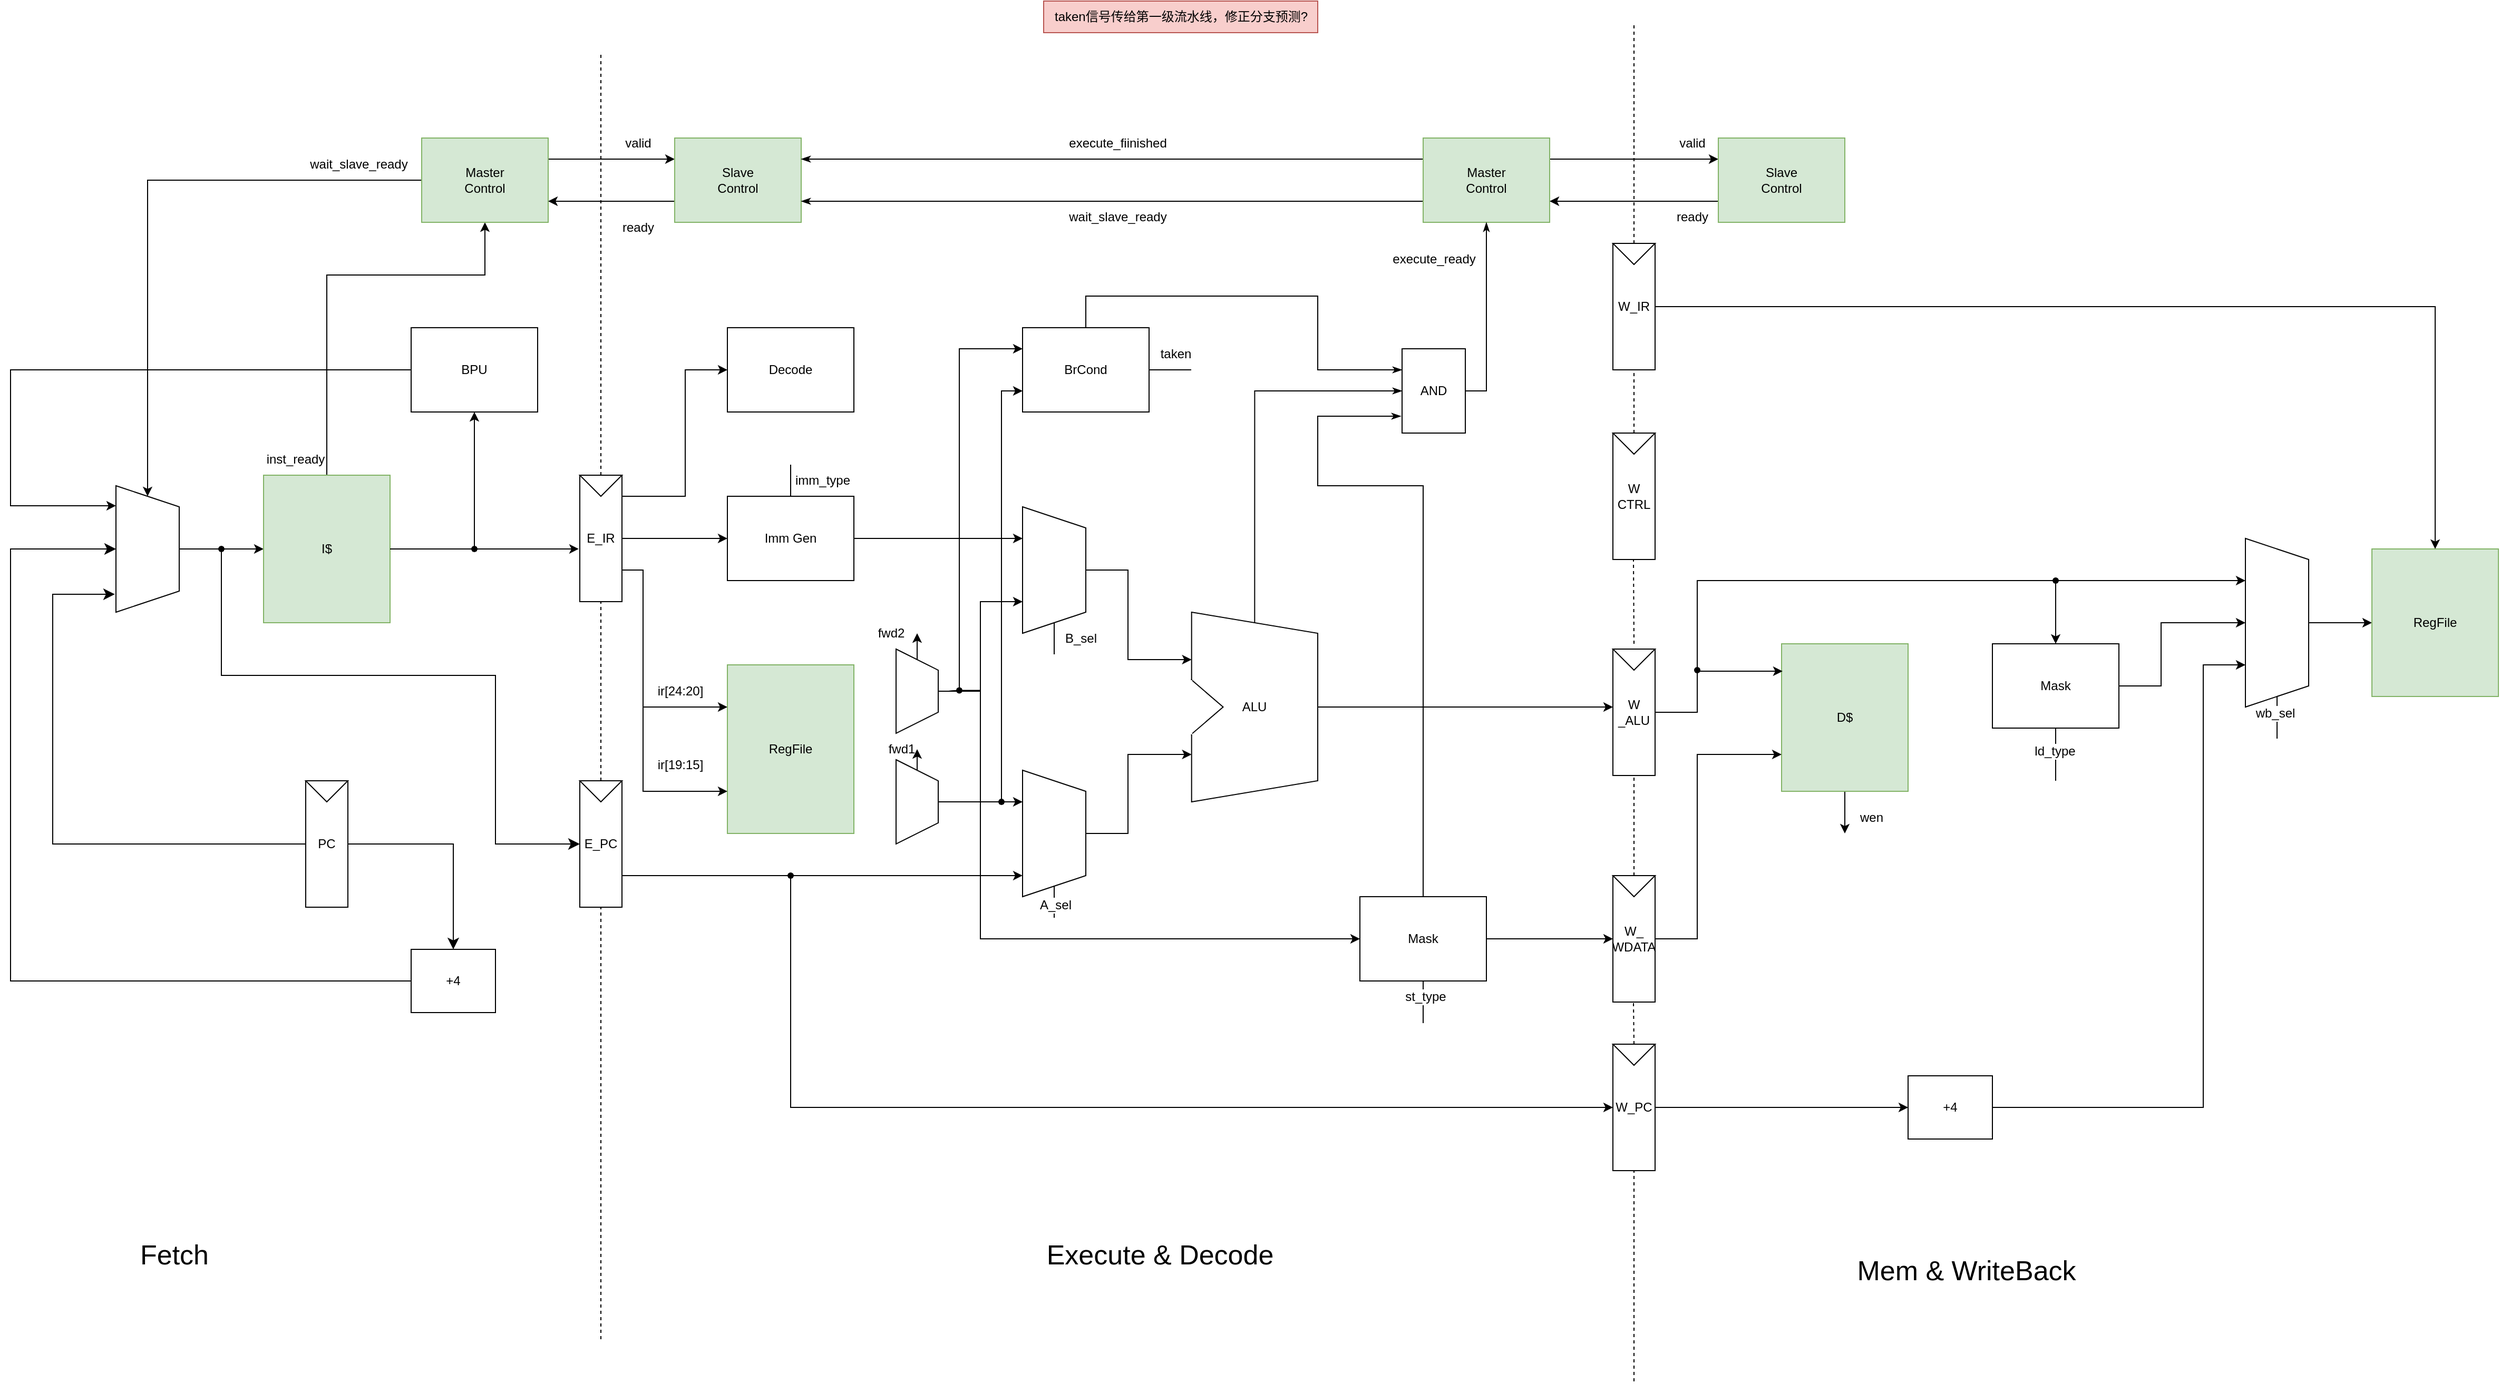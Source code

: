 <mxfile>
    <diagram id="tidNuWiKpnbYSc2BVBa2" name="Page-1">
        <mxGraphModel dx="2038" dy="1587" grid="1" gridSize="10" guides="1" tooltips="1" connect="1" arrows="1" fold="1" page="0" pageScale="1" pageWidth="850" pageHeight="1100" math="0" shadow="0">
            <root>
                <mxCell id="0"/>
                <mxCell id="1" parent="0"/>
                <mxCell id="13" style="edgeStyle=none;html=1;entryX=0;entryY=0.5;entryDx=0;entryDy=0;" parent="1" source="3" target="10" edge="1">
                    <mxGeometry relative="1" as="geometry"/>
                </mxCell>
                <mxCell id="3" value="" style="shape=trapezoid;perimeter=trapezoidPerimeter;whiteSpace=wrap;html=1;fixedSize=1;direction=south;" parent="1" vertex="1">
                    <mxGeometry x="-60" y="310" width="60" height="120" as="geometry"/>
                </mxCell>
                <mxCell id="5" value="" style="group" parent="1" vertex="1" connectable="0">
                    <mxGeometry x="120" y="590" width="40" height="120" as="geometry"/>
                </mxCell>
                <mxCell id="2" value="PC" style="rounded=0;whiteSpace=wrap;html=1;direction=south;" parent="5" vertex="1">
                    <mxGeometry width="40" height="120" as="geometry"/>
                </mxCell>
                <mxCell id="4" value="" style="triangle;whiteSpace=wrap;html=1;direction=south;" parent="5" vertex="1">
                    <mxGeometry width="40" height="20" as="geometry"/>
                </mxCell>
                <mxCell id="6" value="+4" style="rounded=0;whiteSpace=wrap;html=1;" parent="1" vertex="1">
                    <mxGeometry x="220" y="750" width="80" height="60" as="geometry"/>
                </mxCell>
                <mxCell id="135" style="edgeStyle=orthogonalEdgeStyle;rounded=0;html=1;entryX=0.583;entryY=1.025;entryDx=0;entryDy=0;fontSize=12;entryPerimeter=0;" parent="1" source="10" target="32" edge="1">
                    <mxGeometry relative="1" as="geometry">
                        <Array as="points"/>
                    </mxGeometry>
                </mxCell>
                <mxCell id="137" style="edgeStyle=orthogonalEdgeStyle;rounded=0;html=1;entryX=0.5;entryY=1;entryDx=0;entryDy=0;fontSize=12;startArrow=none;" parent="1" source="149" target="136" edge="1">
                    <mxGeometry relative="1" as="geometry"/>
                </mxCell>
                <mxCell id="140" style="edgeStyle=orthogonalEdgeStyle;rounded=0;html=1;exitX=0.5;exitY=0;exitDx=0;exitDy=0;entryX=0.5;entryY=1;entryDx=0;entryDy=0;fontSize=12;" parent="1" source="10" target="79" edge="1">
                    <mxGeometry relative="1" as="geometry">
                        <Array as="points">
                            <mxPoint x="140" y="110"/>
                            <mxPoint x="290" y="110"/>
                        </Array>
                    </mxGeometry>
                </mxCell>
                <mxCell id="10" value="I$" style="rounded=0;whiteSpace=wrap;html=1;fillColor=#d5e8d4;strokeColor=#82b366;" parent="1" vertex="1">
                    <mxGeometry x="80" y="300" width="120" height="140" as="geometry"/>
                </mxCell>
                <mxCell id="24" value="" style="edgeStyle=segmentEdgeStyle;endArrow=classic;html=1;curved=0;rounded=0;endSize=8;startSize=8;" parent="1" target="6" edge="1">
                    <mxGeometry width="50" height="50" relative="1" as="geometry">
                        <mxPoint x="160" y="650" as="sourcePoint"/>
                        <mxPoint x="210" y="600" as="targetPoint"/>
                    </mxGeometry>
                </mxCell>
                <mxCell id="26" value="" style="edgeStyle=elbowEdgeStyle;elbow=vertical;endArrow=classic;html=1;curved=0;rounded=0;endSize=8;startSize=8;exitX=0.5;exitY=1;exitDx=0;exitDy=0;entryX=0.858;entryY=1.017;entryDx=0;entryDy=0;entryPerimeter=0;" parent="1" source="2" target="3" edge="1">
                    <mxGeometry width="50" height="50" relative="1" as="geometry">
                        <mxPoint x="-10" y="530" as="sourcePoint"/>
                        <mxPoint x="40" y="480" as="targetPoint"/>
                        <Array as="points">
                            <mxPoint x="-120" y="410"/>
                            <mxPoint x="-120" y="470"/>
                            <mxPoint x="90" y="540"/>
                        </Array>
                    </mxGeometry>
                </mxCell>
                <mxCell id="30" value="" style="edgeStyle=segmentEdgeStyle;endArrow=classic;html=1;curved=0;rounded=0;endSize=8;startSize=8;entryX=0.5;entryY=1;entryDx=0;entryDy=0;" parent="1" target="3" edge="1">
                    <mxGeometry width="50" height="50" relative="1" as="geometry">
                        <mxPoint x="220" y="780" as="sourcePoint"/>
                        <mxPoint x="270" y="620" as="targetPoint"/>
                        <Array as="points">
                            <mxPoint x="-160" y="780"/>
                            <mxPoint x="-160" y="370"/>
                        </Array>
                    </mxGeometry>
                </mxCell>
                <mxCell id="31" value="" style="group;fillColor=#f8cecc;strokeColor=#b85450;" parent="1" vertex="1" connectable="0">
                    <mxGeometry x="380" y="300" width="40" height="120" as="geometry"/>
                </mxCell>
                <mxCell id="32" value="E_IR" style="rounded=0;whiteSpace=wrap;html=1;direction=south;" parent="31" vertex="1">
                    <mxGeometry width="40" height="120" as="geometry"/>
                </mxCell>
                <mxCell id="33" value="" style="triangle;whiteSpace=wrap;html=1;direction=south;" parent="31" vertex="1">
                    <mxGeometry width="40" height="20" as="geometry"/>
                </mxCell>
                <mxCell id="127" style="edgeStyle=orthogonalEdgeStyle;rounded=0;html=1;exitX=1;exitY=0.5;exitDx=0;exitDy=0;entryX=0.25;entryY=1;entryDx=0;entryDy=0;fontSize=12;" parent="1" source="36" target="47" edge="1">
                    <mxGeometry relative="1" as="geometry"/>
                </mxCell>
                <mxCell id="212" style="edgeStyle=orthogonalEdgeStyle;rounded=0;html=1;exitX=0.5;exitY=0;exitDx=0;exitDy=0;fontSize=12;endArrow=none;endFill=0;" parent="1" source="36" edge="1">
                    <mxGeometry relative="1" as="geometry">
                        <mxPoint x="580" y="290" as="targetPoint"/>
                    </mxGeometry>
                </mxCell>
                <mxCell id="36" value="Imm Gen" style="rounded=0;whiteSpace=wrap;html=1;" parent="1" vertex="1">
                    <mxGeometry x="520" y="320" width="120" height="80" as="geometry"/>
                </mxCell>
                <mxCell id="37" value="RegFile" style="rounded=0;whiteSpace=wrap;html=1;fillColor=#d5e8d4;strokeColor=#82b366;" parent="1" vertex="1">
                    <mxGeometry x="520" y="480" width="120" height="160" as="geometry"/>
                </mxCell>
                <mxCell id="117" style="edgeStyle=orthogonalEdgeStyle;rounded=0;html=1;exitX=0;exitY=0.5;exitDx=0;exitDy=0;fontSize=12;" parent="1" source="38" edge="1">
                    <mxGeometry relative="1" as="geometry">
                        <mxPoint x="700" y="450" as="targetPoint"/>
                    </mxGeometry>
                </mxCell>
                <mxCell id="128" style="edgeStyle=orthogonalEdgeStyle;rounded=0;html=1;entryX=0.75;entryY=1;entryDx=0;entryDy=0;fontSize=12;" parent="1" source="38" target="47" edge="1">
                    <mxGeometry relative="1" as="geometry"/>
                </mxCell>
                <mxCell id="131" style="edgeStyle=orthogonalEdgeStyle;rounded=0;html=1;entryX=0;entryY=0.5;entryDx=0;entryDy=0;fontSize=12;startArrow=none;" parent="1" source="143" target="48" edge="1">
                    <mxGeometry relative="1" as="geometry">
                        <Array as="points">
                            <mxPoint x="760" y="505"/>
                            <mxPoint x="760" y="740"/>
                        </Array>
                    </mxGeometry>
                </mxCell>
                <mxCell id="141" style="edgeStyle=orthogonalEdgeStyle;rounded=0;html=1;entryX=0;entryY=0.25;entryDx=0;entryDy=0;fontSize=12;startArrow=none;" parent="1" source="143" target="39" edge="1">
                    <mxGeometry relative="1" as="geometry">
                        <Array as="points">
                            <mxPoint x="740" y="505"/>
                            <mxPoint x="740" y="180"/>
                        </Array>
                    </mxGeometry>
                </mxCell>
                <mxCell id="38" value="" style="shape=trapezoid;perimeter=trapezoidPerimeter;whiteSpace=wrap;html=1;fixedSize=1;direction=south;" parent="1" vertex="1">
                    <mxGeometry x="680" y="465" width="40" height="80" as="geometry"/>
                </mxCell>
                <mxCell id="214" style="edgeStyle=orthogonalEdgeStyle;rounded=0;html=1;exitX=1;exitY=0.5;exitDx=0;exitDy=0;fontSize=12;endArrow=none;endFill=0;" parent="1" source="39" edge="1">
                    <mxGeometry relative="1" as="geometry">
                        <mxPoint x="960" y="200" as="targetPoint"/>
                    </mxGeometry>
                </mxCell>
                <mxCell id="226" style="edgeStyle=orthogonalEdgeStyle;rounded=0;html=1;entryX=0;entryY=0.25;entryDx=0;entryDy=0;entryPerimeter=0;fontSize=12;endArrow=classicThin;endFill=1;" parent="1" source="39" target="218" edge="1">
                    <mxGeometry relative="1" as="geometry">
                        <Array as="points">
                            <mxPoint x="860" y="130"/>
                            <mxPoint x="1080" y="130"/>
                            <mxPoint x="1080" y="200"/>
                        </Array>
                    </mxGeometry>
                </mxCell>
                <mxCell id="39" value="BrCond" style="rounded=0;whiteSpace=wrap;html=1;" parent="1" vertex="1">
                    <mxGeometry x="800" y="160" width="120" height="80" as="geometry"/>
                </mxCell>
                <mxCell id="121" style="edgeStyle=orthogonalEdgeStyle;rounded=0;html=1;exitX=1;exitY=0.5;exitDx=0;exitDy=0;fontSize=12;endArrow=none;endFill=0;" parent="1" source="46" edge="1">
                    <mxGeometry relative="1" as="geometry">
                        <mxPoint x="830" y="720" as="targetPoint"/>
                        <Array as="points">
                            <mxPoint x="830" y="720"/>
                            <mxPoint x="830" y="720"/>
                        </Array>
                    </mxGeometry>
                </mxCell>
                <mxCell id="208" value="A_sel" style="edgeLabel;html=1;align=center;verticalAlign=middle;resizable=0;points=[];fontSize=12;" parent="121" vertex="1" connectable="0">
                    <mxGeometry x="0.2" y="1" relative="1" as="geometry">
                        <mxPoint as="offset"/>
                    </mxGeometry>
                </mxCell>
                <mxCell id="130" style="edgeStyle=orthogonalEdgeStyle;rounded=0;html=1;entryX=0.75;entryY=1;entryDx=0;entryDy=0;fontSize=12;" parent="1" source="46" target="41" edge="1">
                    <mxGeometry relative="1" as="geometry">
                        <Array as="points">
                            <mxPoint x="900" y="640"/>
                            <mxPoint x="900" y="565"/>
                        </Array>
                    </mxGeometry>
                </mxCell>
                <mxCell id="46" value="" style="shape=trapezoid;perimeter=trapezoidPerimeter;whiteSpace=wrap;html=1;fixedSize=1;direction=south;" parent="1" vertex="1">
                    <mxGeometry x="800" y="580" width="60" height="120" as="geometry"/>
                </mxCell>
                <mxCell id="129" style="edgeStyle=orthogonalEdgeStyle;rounded=0;html=1;entryX=0.25;entryY=1;entryDx=0;entryDy=0;fontSize=12;" parent="1" source="47" target="41" edge="1">
                    <mxGeometry relative="1" as="geometry">
                        <Array as="points">
                            <mxPoint x="900" y="390"/>
                            <mxPoint x="900" y="475"/>
                        </Array>
                    </mxGeometry>
                </mxCell>
                <mxCell id="210" style="edgeStyle=orthogonalEdgeStyle;rounded=0;html=1;exitX=1;exitY=0.5;exitDx=0;exitDy=0;fontSize=12;endArrow=none;endFill=0;" parent="1" source="47" edge="1">
                    <mxGeometry relative="1" as="geometry">
                        <mxPoint x="830" y="470" as="targetPoint"/>
                    </mxGeometry>
                </mxCell>
                <mxCell id="47" value="" style="shape=trapezoid;perimeter=trapezoidPerimeter;whiteSpace=wrap;html=1;fixedSize=1;direction=south;" parent="1" vertex="1">
                    <mxGeometry x="800" y="330" width="60" height="120" as="geometry"/>
                </mxCell>
                <mxCell id="133" style="edgeStyle=orthogonalEdgeStyle;rounded=0;html=1;exitX=0.5;exitY=1;exitDx=0;exitDy=0;fontSize=12;endArrow=none;endFill=0;" parent="1" source="48" edge="1">
                    <mxGeometry relative="1" as="geometry">
                        <mxPoint x="1180" y="820" as="targetPoint"/>
                    </mxGeometry>
                </mxCell>
                <mxCell id="207" value="st_type" style="edgeLabel;html=1;align=center;verticalAlign=middle;resizable=0;points=[];fontSize=12;" parent="133" vertex="1" connectable="0">
                    <mxGeometry x="-0.291" y="2" relative="1" as="geometry">
                        <mxPoint as="offset"/>
                    </mxGeometry>
                </mxCell>
                <mxCell id="178" style="edgeStyle=orthogonalEdgeStyle;rounded=0;html=1;exitX=1;exitY=0.5;exitDx=0;exitDy=0;fontSize=12;entryX=0.5;entryY=1;entryDx=0;entryDy=0;" parent="1" source="48" target="180" edge="1">
                    <mxGeometry relative="1" as="geometry">
                        <mxPoint x="1350" y="740" as="targetPoint"/>
                    </mxGeometry>
                </mxCell>
                <mxCell id="225" style="edgeStyle=orthogonalEdgeStyle;rounded=0;html=1;exitX=0.5;exitY=0;exitDx=0;exitDy=0;fontSize=12;endArrow=classicThin;endFill=1;entryX=-0.017;entryY=0.8;entryDx=0;entryDy=0;entryPerimeter=0;" parent="1" source="48" target="218" edge="1">
                    <mxGeometry relative="1" as="geometry">
                        <mxPoint x="1200" y="400" as="targetPoint"/>
                        <Array as="points">
                            <mxPoint x="1180" y="310"/>
                            <mxPoint x="1080" y="310"/>
                            <mxPoint x="1080" y="244"/>
                        </Array>
                    </mxGeometry>
                </mxCell>
                <mxCell id="48" value="Mask" style="rounded=0;whiteSpace=wrap;html=1;" parent="1" vertex="1">
                    <mxGeometry x="1120" y="700" width="120" height="80" as="geometry"/>
                </mxCell>
                <mxCell id="51" value="" style="group" parent="1" vertex="1" connectable="0">
                    <mxGeometry x="960" y="430" width="120" height="180" as="geometry"/>
                </mxCell>
                <mxCell id="41" value="ALU" style="shape=trapezoid;perimeter=trapezoidPerimeter;whiteSpace=wrap;html=1;fixedSize=1;direction=south;container=0;" parent="51" vertex="1">
                    <mxGeometry x="0.344" width="119.656" height="180" as="geometry"/>
                </mxCell>
                <mxCell id="42" value="" style="triangle;whiteSpace=wrap;html=1;container=0;" parent="51" vertex="1">
                    <mxGeometry x="0.344" y="64.286" width="29.914" height="51.429" as="geometry"/>
                </mxCell>
                <mxCell id="44" value="" style="endArrow=none;html=1;strokeColor=#FFFFFF;strokeWidth=1.5;rounded=1;startSize=3;endSize=3;" parent="51" edge="1">
                    <mxGeometry width="50" height="50" relative="1" as="geometry">
                        <mxPoint y="115.714" as="sourcePoint"/>
                        <mxPoint y="64.286" as="targetPoint"/>
                    </mxGeometry>
                </mxCell>
                <mxCell id="118" style="edgeStyle=orthogonalEdgeStyle;rounded=0;html=1;exitX=0;exitY=0.5;exitDx=0;exitDy=0;fontSize=12;" parent="1" source="52" edge="1">
                    <mxGeometry relative="1" as="geometry">
                        <mxPoint x="700" y="560" as="targetPoint"/>
                    </mxGeometry>
                </mxCell>
                <mxCell id="125" style="edgeStyle=orthogonalEdgeStyle;rounded=0;html=1;entryX=0.25;entryY=1;entryDx=0;entryDy=0;fontSize=12;" parent="1" source="52" target="46" edge="1">
                    <mxGeometry relative="1" as="geometry"/>
                </mxCell>
                <mxCell id="144" style="edgeStyle=orthogonalEdgeStyle;rounded=0;html=1;exitDx=0;exitDy=0;fontSize=12;entryX=0;entryY=0.75;entryDx=0;entryDy=0;startArrow=none;" parent="1" source="147" target="39" edge="1">
                    <mxGeometry relative="1" as="geometry">
                        <mxPoint x="760" y="160" as="targetPoint"/>
                        <Array as="points">
                            <mxPoint x="780" y="610"/>
                            <mxPoint x="780" y="220"/>
                        </Array>
                    </mxGeometry>
                </mxCell>
                <mxCell id="52" value="" style="shape=trapezoid;perimeter=trapezoidPerimeter;whiteSpace=wrap;html=1;fixedSize=1;direction=south;" parent="1" vertex="1">
                    <mxGeometry x="680" y="570" width="40" height="80" as="geometry"/>
                </mxCell>
                <mxCell id="53" value="" style="group" parent="1" vertex="1" connectable="0">
                    <mxGeometry x="1360" y="840" width="40" height="120" as="geometry"/>
                </mxCell>
                <mxCell id="54" value="W_PC" style="rounded=0;whiteSpace=wrap;html=1;direction=south;" parent="53" vertex="1">
                    <mxGeometry width="40" height="120" as="geometry"/>
                </mxCell>
                <mxCell id="55" value="" style="triangle;whiteSpace=wrap;html=1;direction=south;" parent="53" vertex="1">
                    <mxGeometry width="40" height="20" as="geometry"/>
                </mxCell>
                <mxCell id="57" value="" style="group" parent="1" vertex="1" connectable="0">
                    <mxGeometry x="1360" y="465" width="40" height="120" as="geometry"/>
                </mxCell>
                <mxCell id="58" value="W&lt;br&gt;_ALU" style="rounded=0;whiteSpace=wrap;html=1;direction=south;" parent="57" vertex="1">
                    <mxGeometry width="40" height="120" as="geometry"/>
                </mxCell>
                <mxCell id="59" value="" style="triangle;whiteSpace=wrap;html=1;direction=south;" parent="57" vertex="1">
                    <mxGeometry width="40" height="20" as="geometry"/>
                </mxCell>
                <mxCell id="60" value="" style="group" parent="1" vertex="1" connectable="0">
                    <mxGeometry x="1360" y="80" width="40" height="120" as="geometry"/>
                </mxCell>
                <mxCell id="61" value="W_IR" style="rounded=0;whiteSpace=wrap;html=1;direction=south;" parent="60" vertex="1">
                    <mxGeometry width="40" height="120" as="geometry"/>
                </mxCell>
                <mxCell id="62" value="" style="triangle;whiteSpace=wrap;html=1;direction=south;" parent="60" vertex="1">
                    <mxGeometry width="40" height="20" as="geometry"/>
                </mxCell>
                <mxCell id="183" style="edgeStyle=orthogonalEdgeStyle;rounded=0;html=1;exitX=0.5;exitY=1;exitDx=0;exitDy=0;fontSize=12;" parent="1" source="67" edge="1">
                    <mxGeometry relative="1" as="geometry">
                        <mxPoint x="1580" y="640" as="targetPoint"/>
                    </mxGeometry>
                </mxCell>
                <mxCell id="67" value="D$" style="rounded=0;whiteSpace=wrap;html=1;fillColor=#d5e8d4;strokeColor=#82b366;" parent="1" vertex="1">
                    <mxGeometry x="1520" y="460" width="120" height="140" as="geometry"/>
                </mxCell>
                <mxCell id="191" style="edgeStyle=orthogonalEdgeStyle;rounded=0;html=1;entryX=0.5;entryY=1;entryDx=0;entryDy=0;fontSize=12;" parent="1" source="68" target="72" edge="1">
                    <mxGeometry relative="1" as="geometry">
                        <Array as="points">
                            <mxPoint x="1880" y="500"/>
                            <mxPoint x="1880" y="440"/>
                        </Array>
                    </mxGeometry>
                </mxCell>
                <mxCell id="203" style="edgeStyle=orthogonalEdgeStyle;rounded=0;html=1;exitX=0.5;exitY=1;exitDx=0;exitDy=0;fontSize=12;endArrow=none;endFill=0;" parent="1" source="68" edge="1">
                    <mxGeometry relative="1" as="geometry">
                        <mxPoint x="1780" y="590" as="targetPoint"/>
                        <Array as="points">
                            <mxPoint x="1780" y="570"/>
                            <mxPoint x="1780" y="570"/>
                        </Array>
                    </mxGeometry>
                </mxCell>
                <mxCell id="205" value="ld_type" style="edgeLabel;html=1;align=center;verticalAlign=middle;resizable=0;points=[];fontSize=12;" parent="203" vertex="1" connectable="0">
                    <mxGeometry x="-0.14" y="-1" relative="1" as="geometry">
                        <mxPoint as="offset"/>
                    </mxGeometry>
                </mxCell>
                <mxCell id="68" value="Mask" style="rounded=0;whiteSpace=wrap;html=1;" parent="1" vertex="1">
                    <mxGeometry x="1720" y="460" width="120" height="80" as="geometry"/>
                </mxCell>
                <mxCell id="192" style="edgeStyle=orthogonalEdgeStyle;rounded=0;html=1;entryX=0.75;entryY=1;entryDx=0;entryDy=0;fontSize=12;" parent="1" source="70" target="72" edge="1">
                    <mxGeometry relative="1" as="geometry">
                        <Array as="points">
                            <mxPoint x="1920" y="900"/>
                            <mxPoint x="1920" y="480"/>
                        </Array>
                    </mxGeometry>
                </mxCell>
                <mxCell id="70" value="+4" style="rounded=0;whiteSpace=wrap;html=1;" parent="1" vertex="1">
                    <mxGeometry x="1640" y="870" width="80" height="60" as="geometry"/>
                </mxCell>
                <mxCell id="161" style="edgeStyle=orthogonalEdgeStyle;rounded=0;html=1;exitX=1;exitY=0.5;exitDx=0;exitDy=0;fontSize=12;endArrow=none;endFill=0;" parent="1" source="72" edge="1">
                    <mxGeometry relative="1" as="geometry">
                        <mxPoint x="1990" y="550" as="targetPoint"/>
                    </mxGeometry>
                </mxCell>
                <mxCell id="206" value="wb_sel" style="edgeLabel;html=1;align=center;verticalAlign=middle;resizable=0;points=[];fontSize=12;" parent="161" vertex="1" connectable="0">
                    <mxGeometry x="-0.2" y="-2" relative="1" as="geometry">
                        <mxPoint as="offset"/>
                    </mxGeometry>
                </mxCell>
                <mxCell id="195" style="edgeStyle=orthogonalEdgeStyle;rounded=0;html=1;entryX=0;entryY=0.5;entryDx=0;entryDy=0;fontSize=12;" parent="1" source="72" target="73" edge="1">
                    <mxGeometry relative="1" as="geometry"/>
                </mxCell>
                <mxCell id="72" value="" style="shape=trapezoid;perimeter=trapezoidPerimeter;whiteSpace=wrap;html=1;fixedSize=1;direction=south;" parent="1" vertex="1">
                    <mxGeometry x="1960" y="360" width="60" height="160" as="geometry"/>
                </mxCell>
                <mxCell id="73" value="RegFile" style="rounded=0;whiteSpace=wrap;html=1;fillColor=#d5e8d4;strokeColor=#82b366;" parent="1" vertex="1">
                    <mxGeometry x="2080" y="370" width="120" height="140" as="geometry"/>
                </mxCell>
                <mxCell id="75" value="" style="edgeStyle=segmentEdgeStyle;endArrow=classic;html=1;curved=0;rounded=0;endSize=8;startSize=8;entryX=0.5;entryY=1;entryDx=0;entryDy=0;startArrow=none;" parent="1" source="151" target="8" edge="1">
                    <mxGeometry width="50" height="50" relative="1" as="geometry">
                        <mxPoint x="40" y="370" as="sourcePoint"/>
                        <mxPoint x="90" y="320" as="targetPoint"/>
                        <Array as="points">
                            <mxPoint x="40" y="490"/>
                            <mxPoint x="300" y="490"/>
                            <mxPoint x="300" y="650"/>
                        </Array>
                    </mxGeometry>
                </mxCell>
                <mxCell id="76" value="&lt;font style=&quot;font-size: 26px;&quot;&gt;Fetch&lt;/font&gt;" style="text;html=1;align=center;verticalAlign=middle;resizable=0;points=[];autosize=1;strokeColor=none;fillColor=none;" parent="1" vertex="1">
                    <mxGeometry x="-50" y="1020" width="90" height="40" as="geometry"/>
                </mxCell>
                <mxCell id="77" value="&lt;font style=&quot;font-size: 26px;&quot;&gt;Execute &amp;amp;&amp;nbsp;&lt;/font&gt;&lt;span style=&quot;font-size: 26px;&quot;&gt;Decode&lt;/span&gt;" style="text;html=1;align=center;verticalAlign=middle;resizable=0;points=[];autosize=1;strokeColor=none;fillColor=none;" parent="1" vertex="1">
                    <mxGeometry x="810" y="1020" width="240" height="40" as="geometry"/>
                </mxCell>
                <mxCell id="78" value="&lt;font style=&quot;font-size: 26px;&quot;&gt;Mem &amp;amp; WriteBack&lt;/font&gt;" style="text;html=1;align=center;verticalAlign=middle;resizable=0;points=[];autosize=1;strokeColor=none;fillColor=none;" parent="1" vertex="1">
                    <mxGeometry x="1580" y="1035" width="230" height="40" as="geometry"/>
                </mxCell>
                <mxCell id="82" style="edgeStyle=none;html=1;exitX=1;exitY=0.25;exitDx=0;exitDy=0;entryX=0;entryY=0.25;entryDx=0;entryDy=0;fontSize=26;" parent="1" source="79" target="81" edge="1">
                    <mxGeometry relative="1" as="geometry"/>
                </mxCell>
                <mxCell id="93" style="edgeStyle=none;html=1;fontSize=12;" parent="1" source="79" edge="1">
                    <mxGeometry relative="1" as="geometry">
                        <mxPoint x="290" y="60" as="targetPoint"/>
                    </mxGeometry>
                </mxCell>
                <mxCell id="95" style="edgeStyle=orthogonalEdgeStyle;html=1;fontSize=12;entryX=0;entryY=0.5;entryDx=0;entryDy=0;rounded=0;exitX=0;exitY=0.5;exitDx=0;exitDy=0;" parent="1" source="79" target="3" edge="1">
                    <mxGeometry relative="1" as="geometry">
                        <mxPoint x="-40" y="120" as="targetPoint"/>
                        <mxPoint x="150" y="70" as="sourcePoint"/>
                        <Array as="points">
                            <mxPoint x="-30" y="20"/>
                        </Array>
                    </mxGeometry>
                </mxCell>
                <mxCell id="79" value="Master&lt;br&gt;Control" style="rounded=0;whiteSpace=wrap;html=1;fillColor=#d5e8d4;strokeColor=#82b366;" parent="1" vertex="1">
                    <mxGeometry x="230" y="-20" width="120" height="80" as="geometry"/>
                </mxCell>
                <mxCell id="85" style="edgeStyle=none;html=1;exitX=0;exitY=0.75;exitDx=0;exitDy=0;entryX=1;entryY=0.75;entryDx=0;entryDy=0;fontSize=12;" parent="1" source="81" target="79" edge="1">
                    <mxGeometry relative="1" as="geometry"/>
                </mxCell>
                <mxCell id="81" value="Slave&lt;br&gt;Control" style="rounded=0;whiteSpace=wrap;html=1;fillColor=#d5e8d4;strokeColor=#82b366;" parent="1" vertex="1">
                    <mxGeometry x="470" y="-20" width="120" height="80" as="geometry"/>
                </mxCell>
                <mxCell id="84" value="valid" style="text;html=1;align=center;verticalAlign=middle;resizable=0;points=[];autosize=1;strokeColor=none;fillColor=none;fontSize=12;" parent="1" vertex="1">
                    <mxGeometry x="410" y="-30" width="50" height="30" as="geometry"/>
                </mxCell>
                <mxCell id="86" value="ready" style="text;html=1;align=center;verticalAlign=middle;resizable=0;points=[];autosize=1;strokeColor=none;fillColor=none;fontSize=12;" parent="1" vertex="1">
                    <mxGeometry x="410" y="50" width="50" height="30" as="geometry"/>
                </mxCell>
                <mxCell id="7" value="" style="group;fillColor=#e1d5e7;strokeColor=#9673a6;" parent="1" vertex="1" connectable="0">
                    <mxGeometry x="380" y="590" width="40" height="120" as="geometry"/>
                </mxCell>
                <mxCell id="8" value="E_PC" style="rounded=0;whiteSpace=wrap;html=1;direction=south;" parent="7" vertex="1">
                    <mxGeometry width="40" height="120" as="geometry"/>
                </mxCell>
                <mxCell id="9" value="" style="triangle;whiteSpace=wrap;html=1;direction=south;" parent="7" vertex="1">
                    <mxGeometry width="40" height="20" as="geometry"/>
                </mxCell>
                <mxCell id="87" value="Decode" style="rounded=0;whiteSpace=wrap;html=1;" parent="1" vertex="1">
                    <mxGeometry x="520" y="160" width="120" height="80" as="geometry"/>
                </mxCell>
                <mxCell id="155" style="edgeStyle=orthogonalEdgeStyle;rounded=0;html=1;exitX=1;exitY=0.25;exitDx=0;exitDy=0;entryX=0;entryY=0.25;entryDx=0;entryDy=0;fontSize=12;" parent="1" source="88" target="89" edge="1">
                    <mxGeometry relative="1" as="geometry"/>
                </mxCell>
                <mxCell id="223" style="edgeStyle=orthogonalEdgeStyle;rounded=0;html=1;fontSize=12;endArrow=classicThin;endFill=1;entryX=1;entryY=0.25;entryDx=0;entryDy=0;" parent="1" source="88" target="81" edge="1">
                    <mxGeometry relative="1" as="geometry">
                        <mxPoint x="590" y="20" as="targetPoint"/>
                        <Array as="points">
                            <mxPoint x="870"/>
                            <mxPoint x="870"/>
                        </Array>
                    </mxGeometry>
                </mxCell>
                <mxCell id="228" style="edgeStyle=orthogonalEdgeStyle;rounded=0;html=1;exitX=0;exitY=0.75;exitDx=0;exitDy=0;entryX=1;entryY=0.75;entryDx=0;entryDy=0;fontSize=12;endArrow=classicThin;endFill=1;" parent="1" source="88" target="81" edge="1">
                    <mxGeometry relative="1" as="geometry"/>
                </mxCell>
                <mxCell id="88" value="Master&lt;br&gt;Control" style="rounded=0;whiteSpace=wrap;html=1;fillColor=#d5e8d4;strokeColor=#82b366;" parent="1" vertex="1">
                    <mxGeometry x="1180" y="-20" width="120" height="80" as="geometry"/>
                </mxCell>
                <mxCell id="156" style="edgeStyle=orthogonalEdgeStyle;rounded=0;html=1;exitX=0;exitY=0.75;exitDx=0;exitDy=0;entryX=1;entryY=0.75;entryDx=0;entryDy=0;fontSize=12;" parent="1" source="89" target="88" edge="1">
                    <mxGeometry relative="1" as="geometry"/>
                </mxCell>
                <mxCell id="89" value="Slave&lt;br&gt;Control" style="rounded=0;whiteSpace=wrap;html=1;fillColor=#d5e8d4;strokeColor=#82b366;" parent="1" vertex="1">
                    <mxGeometry x="1460" y="-20" width="120" height="80" as="geometry"/>
                </mxCell>
                <mxCell id="90" value="" style="group" parent="1" vertex="1" connectable="0">
                    <mxGeometry x="1360" y="260" width="40" height="120" as="geometry"/>
                </mxCell>
                <mxCell id="91" value="W&lt;br&gt;CTRL" style="rounded=0;whiteSpace=wrap;html=1;direction=south;" parent="90" vertex="1">
                    <mxGeometry width="40" height="120" as="geometry"/>
                </mxCell>
                <mxCell id="92" value="" style="triangle;whiteSpace=wrap;html=1;direction=south;" parent="90" vertex="1">
                    <mxGeometry width="40" height="20" as="geometry"/>
                </mxCell>
                <mxCell id="97" value="inst_ready" style="text;html=1;align=center;verticalAlign=middle;resizable=0;points=[];autosize=1;strokeColor=none;fillColor=none;fontSize=12;" parent="1" vertex="1">
                    <mxGeometry x="70" y="270" width="80" height="30" as="geometry"/>
                </mxCell>
                <mxCell id="98" value="wait_slave_ready" style="text;html=1;align=center;verticalAlign=middle;resizable=0;points=[];autosize=1;strokeColor=none;fillColor=none;fontSize=12;" parent="1" vertex="1">
                    <mxGeometry x="110" y="-10" width="120" height="30" as="geometry"/>
                </mxCell>
                <mxCell id="99" style="edgeStyle=orthogonalEdgeStyle;rounded=0;html=1;entryX=0;entryY=0.5;entryDx=0;entryDy=0;fontSize=12;" parent="1" source="32" target="87" edge="1">
                    <mxGeometry relative="1" as="geometry">
                        <Array as="points">
                            <mxPoint x="480" y="320"/>
                            <mxPoint x="480" y="200"/>
                        </Array>
                    </mxGeometry>
                </mxCell>
                <mxCell id="100" style="edgeStyle=orthogonalEdgeStyle;rounded=0;html=1;exitX=0.5;exitY=0;exitDx=0;exitDy=0;entryX=0;entryY=0.5;entryDx=0;entryDy=0;fontSize=12;" parent="1" source="32" target="36" edge="1">
                    <mxGeometry relative="1" as="geometry">
                        <Array as="points">
                            <mxPoint x="460" y="360"/>
                            <mxPoint x="460" y="360"/>
                        </Array>
                    </mxGeometry>
                </mxCell>
                <mxCell id="101" style="edgeStyle=orthogonalEdgeStyle;rounded=0;html=1;exitX=0.75;exitY=0;exitDx=0;exitDy=0;fontSize=12;" parent="1" source="32" edge="1">
                    <mxGeometry relative="1" as="geometry">
                        <mxPoint x="520" y="600" as="targetPoint"/>
                        <Array as="points">
                            <mxPoint x="440" y="390"/>
                            <mxPoint x="440" y="600"/>
                            <mxPoint x="520" y="600"/>
                        </Array>
                    </mxGeometry>
                </mxCell>
                <mxCell id="102" value="ir[24:20]" style="text;html=1;align=center;verticalAlign=middle;resizable=0;points=[];autosize=1;strokeColor=none;fillColor=none;fontSize=12;" parent="1" vertex="1">
                    <mxGeometry x="440" y="490" width="70" height="30" as="geometry"/>
                </mxCell>
                <mxCell id="103" value="ir[19:15]" style="text;html=1;align=center;verticalAlign=middle;resizable=0;points=[];autosize=1;strokeColor=none;fillColor=none;fontSize=12;" parent="1" vertex="1">
                    <mxGeometry x="440" y="560" width="70" height="30" as="geometry"/>
                </mxCell>
                <mxCell id="104" style="edgeStyle=orthogonalEdgeStyle;rounded=0;html=1;exitX=0.75;exitY=0;exitDx=0;exitDy=0;entryX=0;entryY=0.25;entryDx=0;entryDy=0;fontSize=12;" parent="1" source="32" target="37" edge="1">
                    <mxGeometry relative="1" as="geometry">
                        <Array as="points">
                            <mxPoint x="440" y="390"/>
                            <mxPoint x="440" y="520"/>
                        </Array>
                    </mxGeometry>
                </mxCell>
                <mxCell id="119" value="fwd2" style="text;html=1;align=center;verticalAlign=middle;resizable=0;points=[];autosize=1;strokeColor=none;fillColor=none;fontSize=12;" parent="1" vertex="1">
                    <mxGeometry x="650" y="435" width="50" height="30" as="geometry"/>
                </mxCell>
                <mxCell id="120" value="fwd1" style="text;html=1;align=center;verticalAlign=middle;resizable=0;points=[];autosize=1;strokeColor=none;fillColor=none;fontSize=12;" parent="1" vertex="1">
                    <mxGeometry x="660" y="545" width="50" height="30" as="geometry"/>
                </mxCell>
                <mxCell id="126" style="edgeStyle=orthogonalEdgeStyle;rounded=0;html=1;exitX=0.75;exitY=0;exitDx=0;exitDy=0;entryX=0.833;entryY=1;entryDx=0;entryDy=0;entryPerimeter=0;fontSize=12;" parent="1" source="8" target="46" edge="1">
                    <mxGeometry relative="1" as="geometry"/>
                </mxCell>
                <mxCell id="138" style="edgeStyle=orthogonalEdgeStyle;rounded=0;html=1;exitX=0;exitY=0.5;exitDx=0;exitDy=0;entryX=0.158;entryY=1;entryDx=0;entryDy=0;fontSize=12;entryPerimeter=0;" parent="1" source="136" target="3" edge="1">
                    <mxGeometry relative="1" as="geometry">
                        <Array as="points">
                            <mxPoint x="-160" y="200"/>
                            <mxPoint x="-160" y="329"/>
                        </Array>
                    </mxGeometry>
                </mxCell>
                <mxCell id="136" value="BPU" style="rounded=0;whiteSpace=wrap;html=1;" parent="1" vertex="1">
                    <mxGeometry x="220" y="160" width="120" height="80" as="geometry"/>
                </mxCell>
                <mxCell id="142" value="" style="edgeStyle=orthogonalEdgeStyle;rounded=0;html=1;entryDx=0;entryDy=0;fontSize=12;endArrow=none;" parent="1" source="38" target="143" edge="1">
                    <mxGeometry relative="1" as="geometry">
                        <mxPoint x="720" y="505" as="sourcePoint"/>
                        <mxPoint x="800" y="180" as="targetPoint"/>
                    </mxGeometry>
                </mxCell>
                <mxCell id="145" value="" style="edgeStyle=orthogonalEdgeStyle;rounded=0;html=1;entryDx=0;entryDy=0;fontSize=12;endArrow=none;" parent="1" source="38" target="143" edge="1">
                    <mxGeometry relative="1" as="geometry">
                        <mxPoint x="720" y="505" as="sourcePoint"/>
                        <mxPoint x="1120" y="740" as="targetPoint"/>
                        <Array as="points"/>
                    </mxGeometry>
                </mxCell>
                <mxCell id="143" value="" style="shape=waypoint;sketch=0;fillStyle=solid;size=6;pointerEvents=1;points=[];fillColor=none;resizable=0;rotatable=0;perimeter=centerPerimeter;snapToPoint=1;fontSize=12;" parent="1" vertex="1">
                    <mxGeometry x="730" y="494.29" width="20" height="20" as="geometry"/>
                </mxCell>
                <mxCell id="146" value="" style="edgeStyle=orthogonalEdgeStyle;rounded=0;html=1;exitX=0.5;exitY=0;exitDx=0;exitDy=0;fontSize=12;entryDx=0;entryDy=0;endArrow=none;" parent="1" source="52" target="147" edge="1">
                    <mxGeometry relative="1" as="geometry">
                        <mxPoint x="800" y="220" as="targetPoint"/>
                        <mxPoint x="720" y="610" as="sourcePoint"/>
                        <Array as="points"/>
                    </mxGeometry>
                </mxCell>
                <mxCell id="147" value="" style="shape=waypoint;sketch=0;fillStyle=solid;size=6;pointerEvents=1;points=[];fillColor=none;resizable=0;rotatable=0;perimeter=centerPerimeter;snapToPoint=1;fontSize=12;" parent="1" vertex="1">
                    <mxGeometry x="770" y="600" width="20" height="20" as="geometry"/>
                </mxCell>
                <mxCell id="148" value="" style="edgeStyle=orthogonalEdgeStyle;rounded=0;html=1;entryDx=0;entryDy=0;fontSize=12;endArrow=none;" parent="1" source="10" target="149" edge="1">
                    <mxGeometry relative="1" as="geometry">
                        <mxPoint x="200" y="370" as="sourcePoint"/>
                        <mxPoint x="280" y="240" as="targetPoint"/>
                    </mxGeometry>
                </mxCell>
                <mxCell id="149" value="" style="shape=waypoint;sketch=0;fillStyle=solid;size=6;pointerEvents=1;points=[];fillColor=none;resizable=0;rotatable=0;perimeter=centerPerimeter;snapToPoint=1;fontSize=12;" parent="1" vertex="1">
                    <mxGeometry x="270" y="360" width="20" height="20" as="geometry"/>
                </mxCell>
                <mxCell id="150" value="" style="edgeStyle=segmentEdgeStyle;endArrow=none;html=1;curved=0;rounded=0;endSize=8;startSize=8;entryDx=0;entryDy=0;" parent="1" target="151" edge="1">
                    <mxGeometry width="50" height="50" relative="1" as="geometry">
                        <mxPoint x="40" y="370" as="sourcePoint"/>
                        <mxPoint x="380" y="650" as="targetPoint"/>
                        <Array as="points"/>
                    </mxGeometry>
                </mxCell>
                <mxCell id="151" value="" style="shape=waypoint;sketch=0;fillStyle=solid;size=6;pointerEvents=1;points=[];fillColor=none;resizable=0;rotatable=0;perimeter=centerPerimeter;snapToPoint=1;fontSize=12;" parent="1" vertex="1">
                    <mxGeometry x="30" y="360" width="20" height="20" as="geometry"/>
                </mxCell>
                <mxCell id="152" value="" style="endArrow=none;dashed=1;html=1;rounded=0;fontSize=12;entryX=1;entryY=0.5;entryDx=0;entryDy=0;" parent="1" target="32" edge="1">
                    <mxGeometry width="50" height="50" relative="1" as="geometry">
                        <mxPoint x="400" y="590" as="sourcePoint"/>
                        <mxPoint x="450" y="540" as="targetPoint"/>
                    </mxGeometry>
                </mxCell>
                <mxCell id="153" value="" style="endArrow=none;dashed=1;html=1;rounded=0;fontSize=12;" parent="1" edge="1">
                    <mxGeometry width="50" height="50" relative="1" as="geometry">
                        <mxPoint x="400" y="300" as="sourcePoint"/>
                        <mxPoint x="400" y="-100" as="targetPoint"/>
                    </mxGeometry>
                </mxCell>
                <mxCell id="154" value="" style="endArrow=none;dashed=1;html=1;rounded=0;fontSize=12;" parent="1" edge="1">
                    <mxGeometry width="50" height="50" relative="1" as="geometry">
                        <mxPoint x="400" y="1120" as="sourcePoint"/>
                        <mxPoint x="400" y="710" as="targetPoint"/>
                    </mxGeometry>
                </mxCell>
                <mxCell id="157" value="valid" style="text;html=1;align=center;verticalAlign=middle;resizable=0;points=[];autosize=1;strokeColor=none;fillColor=none;fontSize=12;" parent="1" vertex="1">
                    <mxGeometry x="1410" y="-30" width="50" height="30" as="geometry"/>
                </mxCell>
                <mxCell id="158" value="ready" style="text;html=1;align=center;verticalAlign=middle;resizable=0;points=[];autosize=1;strokeColor=none;fillColor=none;fontSize=12;" parent="1" vertex="1">
                    <mxGeometry x="1410" y="40" width="50" height="30" as="geometry"/>
                </mxCell>
                <mxCell id="160" style="edgeStyle=orthogonalEdgeStyle;rounded=0;html=1;entryX=0.5;entryY=0;entryDx=0;entryDy=0;fontSize=12;" parent="1" source="61" target="73" edge="1">
                    <mxGeometry relative="1" as="geometry"/>
                </mxCell>
                <mxCell id="165" style="edgeStyle=orthogonalEdgeStyle;rounded=0;html=1;fontSize=12;" parent="1" source="54" target="70" edge="1">
                    <mxGeometry relative="1" as="geometry"/>
                </mxCell>
                <mxCell id="166" style="edgeStyle=orthogonalEdgeStyle;rounded=0;html=1;exitDx=0;exitDy=0;entryX=0.5;entryY=1;entryDx=0;entryDy=0;fontSize=12;startArrow=none;" parent="1" source="168" target="54" edge="1">
                    <mxGeometry relative="1" as="geometry">
                        <Array as="points">
                            <mxPoint x="580" y="680"/>
                            <mxPoint x="580" y="900"/>
                        </Array>
                    </mxGeometry>
                </mxCell>
                <mxCell id="167" value="" style="edgeStyle=orthogonalEdgeStyle;rounded=0;html=1;exitX=0.75;exitY=0;exitDx=0;exitDy=0;entryDx=0;entryDy=0;fontSize=12;endArrow=none;" parent="1" source="8" target="168" edge="1">
                    <mxGeometry relative="1" as="geometry">
                        <mxPoint x="420" y="680" as="sourcePoint"/>
                        <mxPoint x="1360" y="900" as="targetPoint"/>
                        <Array as="points"/>
                    </mxGeometry>
                </mxCell>
                <mxCell id="168" value="" style="shape=waypoint;sketch=0;fillStyle=solid;size=6;pointerEvents=1;points=[];fillColor=none;resizable=0;rotatable=0;perimeter=centerPerimeter;snapToPoint=1;fontSize=12;" parent="1" vertex="1">
                    <mxGeometry x="570" y="670" width="20" height="20" as="geometry"/>
                </mxCell>
                <mxCell id="175" style="edgeStyle=orthogonalEdgeStyle;rounded=0;html=1;fontSize=12;" parent="1" source="41" edge="1">
                    <mxGeometry relative="1" as="geometry">
                        <mxPoint x="1360" y="520" as="targetPoint"/>
                    </mxGeometry>
                </mxCell>
                <mxCell id="176" style="edgeStyle=orthogonalEdgeStyle;rounded=0;html=1;fontSize=12;entryX=0.008;entryY=0.186;entryDx=0;entryDy=0;entryPerimeter=0;" parent="1" source="58" target="67" edge="1">
                    <mxGeometry relative="1" as="geometry">
                        <mxPoint x="1430" y="470" as="targetPoint"/>
                        <Array as="points">
                            <mxPoint x="1440" y="525"/>
                            <mxPoint x="1440" y="486"/>
                        </Array>
                    </mxGeometry>
                </mxCell>
                <mxCell id="179" value="" style="group" parent="1" vertex="1" connectable="0">
                    <mxGeometry x="1360" y="680" width="40" height="120" as="geometry"/>
                </mxCell>
                <mxCell id="180" value="W_&lt;br&gt;WDATA" style="rounded=0;whiteSpace=wrap;html=1;direction=south;" parent="179" vertex="1">
                    <mxGeometry width="40" height="120" as="geometry"/>
                </mxCell>
                <mxCell id="181" value="" style="triangle;whiteSpace=wrap;html=1;direction=south;" parent="179" vertex="1">
                    <mxGeometry width="40" height="20" as="geometry"/>
                </mxCell>
                <mxCell id="182" style="edgeStyle=orthogonalEdgeStyle;rounded=0;html=1;exitX=0.5;exitY=0;exitDx=0;exitDy=0;entryX=0;entryY=0.75;entryDx=0;entryDy=0;fontSize=12;" parent="1" source="180" target="67" edge="1">
                    <mxGeometry relative="1" as="geometry">
                        <Array as="points">
                            <mxPoint x="1440" y="740"/>
                            <mxPoint x="1440" y="565"/>
                        </Array>
                    </mxGeometry>
                </mxCell>
                <mxCell id="184" value="wen" style="text;html=1;align=center;verticalAlign=middle;resizable=0;points=[];autosize=1;strokeColor=none;fillColor=none;fontSize=12;" parent="1" vertex="1">
                    <mxGeometry x="1580" y="610" width="50" height="30" as="geometry"/>
                </mxCell>
                <mxCell id="185" style="edgeStyle=orthogonalEdgeStyle;rounded=0;html=1;entryX=0.25;entryY=1;entryDx=0;entryDy=0;fontSize=12;exitDx=0;exitDy=0;startArrow=none;" parent="1" source="187" target="72" edge="1">
                    <mxGeometry relative="1" as="geometry">
                        <Array as="points">
                            <mxPoint x="1440" y="400"/>
                        </Array>
                    </mxGeometry>
                </mxCell>
                <mxCell id="186" value="" style="edgeStyle=orthogonalEdgeStyle;rounded=0;html=1;entryDx=0;entryDy=0;entryPerimeter=0;fontSize=12;exitX=0.5;exitY=0;exitDx=0;exitDy=0;endArrow=none;" parent="1" source="58" target="187" edge="1">
                    <mxGeometry relative="1" as="geometry">
                        <mxPoint x="1400" y="525" as="sourcePoint"/>
                        <mxPoint x="1961.02" y="380.96" as="targetPoint"/>
                        <Array as="points">
                            <mxPoint x="1440" y="525"/>
                        </Array>
                    </mxGeometry>
                </mxCell>
                <mxCell id="187" value="" style="shape=waypoint;sketch=0;fillStyle=solid;size=6;pointerEvents=1;points=[];fillColor=none;resizable=0;rotatable=0;perimeter=centerPerimeter;snapToPoint=1;fontSize=12;" parent="1" vertex="1">
                    <mxGeometry x="1430" y="475" width="20" height="20" as="geometry"/>
                </mxCell>
                <mxCell id="189" value="" style="edgeStyle=orthogonalEdgeStyle;rounded=0;html=1;entryDx=0;entryDy=0;fontSize=12;endArrow=none;" parent="1" source="58" target="190" edge="1">
                    <mxGeometry relative="1" as="geometry">
                        <mxPoint x="1400" y="525" as="sourcePoint"/>
                        <mxPoint x="1780" y="460" as="targetPoint"/>
                        <Array as="points">
                            <mxPoint x="1440" y="525"/>
                            <mxPoint x="1440" y="400"/>
                            <mxPoint x="1780" y="400"/>
                        </Array>
                    </mxGeometry>
                </mxCell>
                <mxCell id="190" value="" style="shape=waypoint;sketch=0;fillStyle=solid;size=6;pointerEvents=1;points=[];fillColor=none;resizable=0;rotatable=0;perimeter=centerPerimeter;snapToPoint=1;fontSize=12;" parent="1" vertex="1">
                    <mxGeometry x="1770" y="390" width="20" height="20" as="geometry"/>
                </mxCell>
                <mxCell id="193" style="edgeStyle=orthogonalEdgeStyle;rounded=0;html=1;exitX=0.5;exitY=0;exitDx=0;exitDy=0;entryX=0.5;entryY=0;entryDx=0;entryDy=0;fontSize=12;" parent="1" source="58" target="68" edge="1">
                    <mxGeometry relative="1" as="geometry">
                        <Array as="points">
                            <mxPoint x="1440" y="525"/>
                            <mxPoint x="1440" y="400"/>
                            <mxPoint x="1780" y="400"/>
                        </Array>
                    </mxGeometry>
                </mxCell>
                <mxCell id="196" value="" style="endArrow=none;dashed=1;html=1;rounded=0;fontSize=12;" parent="1" edge="1">
                    <mxGeometry width="50" height="50" relative="1" as="geometry">
                        <mxPoint x="1380" y="1160" as="sourcePoint"/>
                        <mxPoint x="1380" y="960" as="targetPoint"/>
                    </mxGeometry>
                </mxCell>
                <mxCell id="197" value="" style="endArrow=none;dashed=1;html=1;rounded=0;fontSize=12;" parent="1" edge="1">
                    <mxGeometry width="50" height="50" relative="1" as="geometry">
                        <mxPoint x="1380" y="840" as="sourcePoint"/>
                        <mxPoint x="1379.5" y="800" as="targetPoint"/>
                    </mxGeometry>
                </mxCell>
                <mxCell id="198" value="" style="endArrow=none;dashed=1;html=1;rounded=0;fontSize=12;entryX=1;entryY=0.5;entryDx=0;entryDy=0;" parent="1" target="58" edge="1">
                    <mxGeometry width="50" height="50" relative="1" as="geometry">
                        <mxPoint x="1380" y="680" as="sourcePoint"/>
                        <mxPoint x="1430" y="630" as="targetPoint"/>
                    </mxGeometry>
                </mxCell>
                <mxCell id="199" value="" style="endArrow=none;dashed=1;html=1;rounded=0;fontSize=12;entryX=1;entryY=0.5;entryDx=0;entryDy=0;" parent="1" edge="1">
                    <mxGeometry width="50" height="50" relative="1" as="geometry">
                        <mxPoint x="1380" y="460" as="sourcePoint"/>
                        <mxPoint x="1379.5" y="380" as="targetPoint"/>
                    </mxGeometry>
                </mxCell>
                <mxCell id="201" value="" style="endArrow=none;dashed=1;html=1;rounded=0;fontSize=12;entryX=1;entryY=0.5;entryDx=0;entryDy=0;exitX=0;exitY=0.5;exitDx=0;exitDy=0;" parent="1" source="92" target="61" edge="1">
                    <mxGeometry width="50" height="50" relative="1" as="geometry">
                        <mxPoint x="1420" y="230" as="sourcePoint"/>
                        <mxPoint x="1419.5" y="150" as="targetPoint"/>
                    </mxGeometry>
                </mxCell>
                <mxCell id="202" value="" style="endArrow=none;dashed=1;html=1;rounded=0;fontSize=12;exitX=0;exitY=0.5;exitDx=0;exitDy=0;" parent="1" source="62" edge="1">
                    <mxGeometry width="50" height="50" relative="1" as="geometry">
                        <mxPoint x="1370" y="-50" as="sourcePoint"/>
                        <mxPoint x="1380" y="-130" as="targetPoint"/>
                    </mxGeometry>
                </mxCell>
                <mxCell id="211" value="B_sel" style="text;html=1;align=center;verticalAlign=middle;resizable=0;points=[];autosize=1;strokeColor=none;fillColor=none;fontSize=12;" parent="1" vertex="1">
                    <mxGeometry x="830" y="440" width="50" height="30" as="geometry"/>
                </mxCell>
                <mxCell id="213" value="imm_type" style="text;html=1;align=center;verticalAlign=middle;resizable=0;points=[];autosize=1;strokeColor=none;fillColor=none;fontSize=12;" parent="1" vertex="1">
                    <mxGeometry x="570" y="290" width="80" height="30" as="geometry"/>
                </mxCell>
                <mxCell id="215" value="taken" style="text;html=1;align=center;verticalAlign=middle;resizable=0;points=[];autosize=1;strokeColor=none;fillColor=none;fontSize=12;" parent="1" vertex="1">
                    <mxGeometry x="920" y="170" width="50" height="30" as="geometry"/>
                </mxCell>
                <mxCell id="217" value="taken信号传给第一级流水线，修正分支预测?" style="text;html=1;align=center;verticalAlign=middle;resizable=0;points=[];autosize=1;strokeColor=#b85450;fillColor=#f8cecc;fontSize=12;" parent="1" vertex="1">
                    <mxGeometry x="820" y="-150" width="260" height="30" as="geometry"/>
                </mxCell>
                <mxCell id="221" style="edgeStyle=orthogonalEdgeStyle;rounded=0;html=1;exitX=1;exitY=0.5;exitDx=0;exitDy=0;exitPerimeter=0;entryX=0.5;entryY=1;entryDx=0;entryDy=0;fontSize=12;endArrow=classicThin;endFill=1;" parent="1" source="218" target="88" edge="1">
                    <mxGeometry relative="1" as="geometry"/>
                </mxCell>
                <mxCell id="218" value="" style="verticalLabelPosition=bottom;shadow=0;dashed=0;align=center;html=1;verticalAlign=top;shape=mxgraph.electrical.iec_logic_gates.and;fontSize=12;" parent="1" vertex="1">
                    <mxGeometry x="1160" y="180" width="60" height="80" as="geometry"/>
                </mxCell>
                <mxCell id="219" style="edgeStyle=orthogonalEdgeStyle;rounded=0;html=1;exitX=0;exitY=0.5;exitDx=0;exitDy=0;fontSize=12;endArrow=classicThin;endFill=1;entryX=0;entryY=0.5;entryDx=0;entryDy=0;entryPerimeter=0;" parent="1" source="41" target="218" edge="1">
                    <mxGeometry relative="1" as="geometry">
                        <mxPoint x="1110" y="170" as="targetPoint"/>
                        <Array as="points">
                            <mxPoint x="1020" y="220"/>
                        </Array>
                    </mxGeometry>
                </mxCell>
                <mxCell id="224" value="execute_fiinished" style="text;html=1;align=center;verticalAlign=middle;resizable=0;points=[];autosize=1;strokeColor=none;fillColor=none;fontSize=12;" parent="1" vertex="1">
                    <mxGeometry x="830" y="-30" width="120" height="30" as="geometry"/>
                </mxCell>
                <mxCell id="227" value="execute_ready" style="text;html=1;align=center;verticalAlign=middle;resizable=0;points=[];autosize=1;strokeColor=none;fillColor=none;fontSize=12;" parent="1" vertex="1">
                    <mxGeometry x="1140" y="80" width="100" height="30" as="geometry"/>
                </mxCell>
                <mxCell id="230" value="wait_slave_ready" style="text;html=1;align=center;verticalAlign=middle;resizable=0;points=[];autosize=1;strokeColor=none;fillColor=none;fontSize=12;" parent="1" vertex="1">
                    <mxGeometry x="830" y="40" width="120" height="30" as="geometry"/>
                </mxCell>
            </root>
        </mxGraphModel>
    </diagram>
</mxfile>